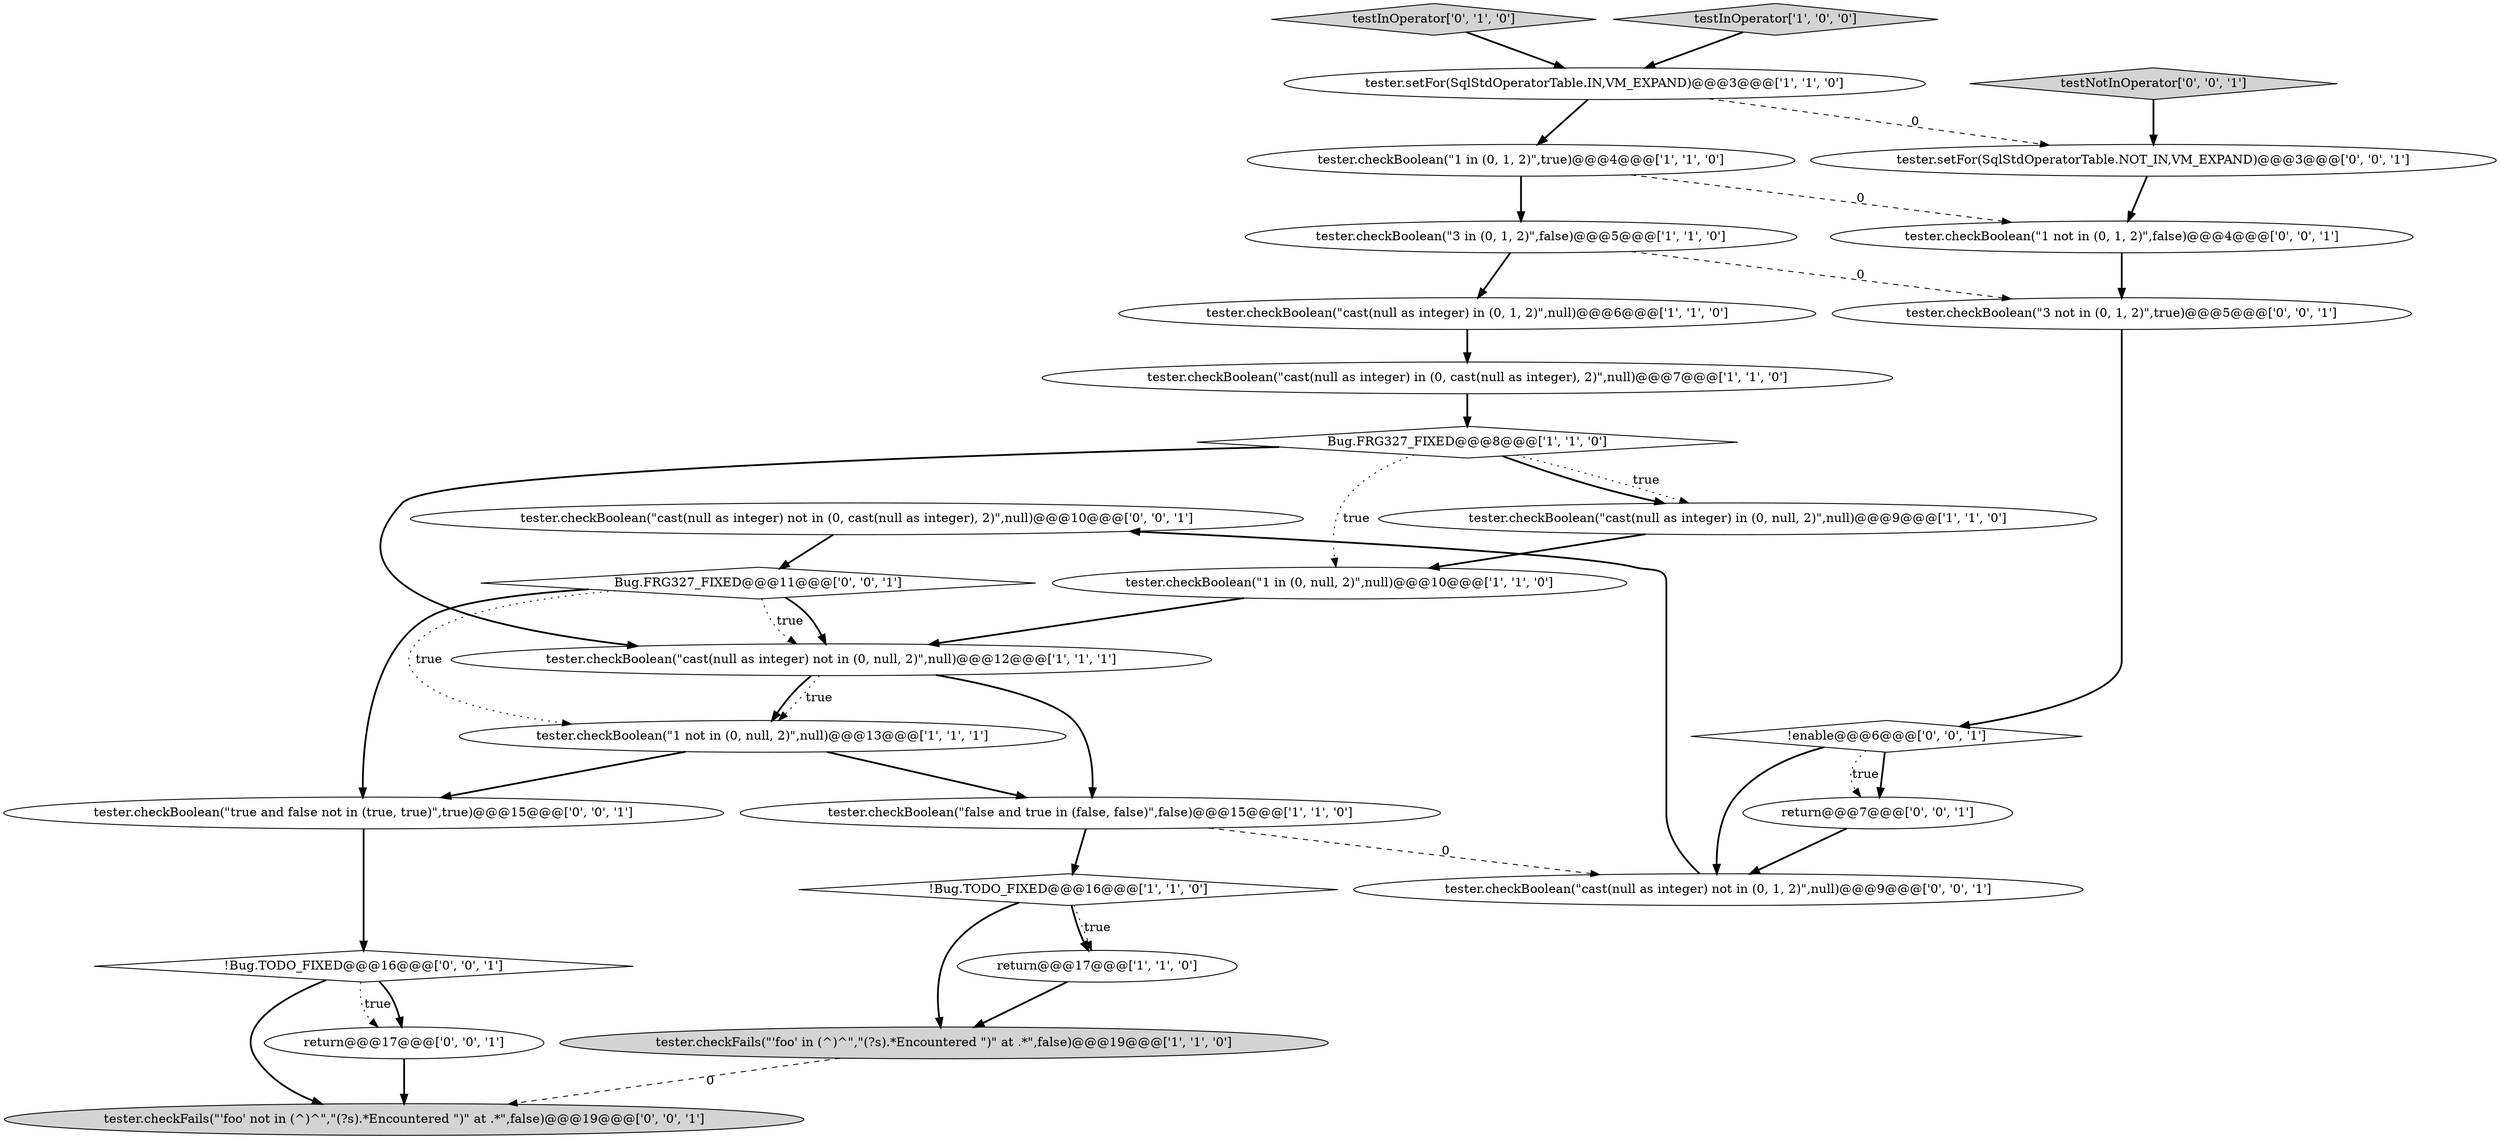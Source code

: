 digraph {
23 [style = filled, label = "tester.checkBoolean(\"cast(null as integer) not in (0, cast(null as integer), 2)\",null)@@@10@@@['0', '0', '1']", fillcolor = white, shape = ellipse image = "AAA0AAABBB3BBB"];
20 [style = filled, label = "return@@@7@@@['0', '0', '1']", fillcolor = white, shape = ellipse image = "AAA0AAABBB3BBB"];
7 [style = filled, label = "!Bug.TODO_FIXED@@@16@@@['1', '1', '0']", fillcolor = white, shape = diamond image = "AAA0AAABBB1BBB"];
22 [style = filled, label = "tester.checkBoolean(\"cast(null as integer) not in (0, 1, 2)\",null)@@@9@@@['0', '0', '1']", fillcolor = white, shape = ellipse image = "AAA0AAABBB3BBB"];
1 [style = filled, label = "tester.setFor(SqlStdOperatorTable.IN,VM_EXPAND)@@@3@@@['1', '1', '0']", fillcolor = white, shape = ellipse image = "AAA0AAABBB1BBB"];
21 [style = filled, label = "!enable@@@6@@@['0', '0', '1']", fillcolor = white, shape = diamond image = "AAA0AAABBB3BBB"];
15 [style = filled, label = "testInOperator['0', '1', '0']", fillcolor = lightgray, shape = diamond image = "AAA0AAABBB2BBB"];
28 [style = filled, label = "tester.checkBoolean(\"3 not in (0, 1, 2)\",true)@@@5@@@['0', '0', '1']", fillcolor = white, shape = ellipse image = "AAA0AAABBB3BBB"];
24 [style = filled, label = "tester.checkBoolean(\"1 not in (0, 1, 2)\",false)@@@4@@@['0', '0', '1']", fillcolor = white, shape = ellipse image = "AAA0AAABBB3BBB"];
17 [style = filled, label = "testNotInOperator['0', '0', '1']", fillcolor = lightgray, shape = diamond image = "AAA0AAABBB3BBB"];
18 [style = filled, label = "tester.checkFails(\"'foo' not in (^)^\",\"(?s).*Encountered \"\)\" at .*\",false)@@@19@@@['0', '0', '1']", fillcolor = lightgray, shape = ellipse image = "AAA0AAABBB3BBB"];
12 [style = filled, label = "tester.checkBoolean(\"3 in (0, 1, 2)\",false)@@@5@@@['1', '1', '0']", fillcolor = white, shape = ellipse image = "AAA0AAABBB1BBB"];
5 [style = filled, label = "tester.checkBoolean(\"1 not in (0, null, 2)\",null)@@@13@@@['1', '1', '1']", fillcolor = white, shape = ellipse image = "AAA0AAABBB1BBB"];
9 [style = filled, label = "Bug.FRG327_FIXED@@@8@@@['1', '1', '0']", fillcolor = white, shape = diamond image = "AAA0AAABBB1BBB"];
3 [style = filled, label = "tester.checkFails(\"'foo' in (^)^\",\"(?s).*Encountered \"\)\" at .*\",false)@@@19@@@['1', '1', '0']", fillcolor = lightgray, shape = ellipse image = "AAA0AAABBB1BBB"];
16 [style = filled, label = "tester.checkBoolean(\"true and false not in (true, true)\",true)@@@15@@@['0', '0', '1']", fillcolor = white, shape = ellipse image = "AAA0AAABBB3BBB"];
6 [style = filled, label = "tester.checkBoolean(\"false and true in (false, false)\",false)@@@15@@@['1', '1', '0']", fillcolor = white, shape = ellipse image = "AAA0AAABBB1BBB"];
11 [style = filled, label = "tester.checkBoolean(\"1 in (0, 1, 2)\",true)@@@4@@@['1', '1', '0']", fillcolor = white, shape = ellipse image = "AAA0AAABBB1BBB"];
27 [style = filled, label = "return@@@17@@@['0', '0', '1']", fillcolor = white, shape = ellipse image = "AAA0AAABBB3BBB"];
4 [style = filled, label = "testInOperator['1', '0', '0']", fillcolor = lightgray, shape = diamond image = "AAA0AAABBB1BBB"];
14 [style = filled, label = "return@@@17@@@['1', '1', '0']", fillcolor = white, shape = ellipse image = "AAA0AAABBB1BBB"];
19 [style = filled, label = "tester.setFor(SqlStdOperatorTable.NOT_IN,VM_EXPAND)@@@3@@@['0', '0', '1']", fillcolor = white, shape = ellipse image = "AAA0AAABBB3BBB"];
13 [style = filled, label = "tester.checkBoolean(\"cast(null as integer) in (0, 1, 2)\",null)@@@6@@@['1', '1', '0']", fillcolor = white, shape = ellipse image = "AAA0AAABBB1BBB"];
26 [style = filled, label = "!Bug.TODO_FIXED@@@16@@@['0', '0', '1']", fillcolor = white, shape = diamond image = "AAA0AAABBB3BBB"];
10 [style = filled, label = "tester.checkBoolean(\"cast(null as integer) in (0, cast(null as integer), 2)\",null)@@@7@@@['1', '1', '0']", fillcolor = white, shape = ellipse image = "AAA0AAABBB1BBB"];
2 [style = filled, label = "tester.checkBoolean(\"1 in (0, null, 2)\",null)@@@10@@@['1', '1', '0']", fillcolor = white, shape = ellipse image = "AAA0AAABBB1BBB"];
0 [style = filled, label = "tester.checkBoolean(\"cast(null as integer) not in (0, null, 2)\",null)@@@12@@@['1', '1', '1']", fillcolor = white, shape = ellipse image = "AAA0AAABBB1BBB"];
8 [style = filled, label = "tester.checkBoolean(\"cast(null as integer) in (0, null, 2)\",null)@@@9@@@['1', '1', '0']", fillcolor = white, shape = ellipse image = "AAA0AAABBB1BBB"];
25 [style = filled, label = "Bug.FRG327_FIXED@@@11@@@['0', '0', '1']", fillcolor = white, shape = diamond image = "AAA0AAABBB3BBB"];
25->0 [style = bold, label=""];
13->10 [style = bold, label=""];
14->3 [style = bold, label=""];
24->28 [style = bold, label=""];
23->25 [style = bold, label=""];
27->18 [style = bold, label=""];
0->5 [style = dotted, label="true"];
21->20 [style = dotted, label="true"];
9->0 [style = bold, label=""];
0->6 [style = bold, label=""];
26->27 [style = dotted, label="true"];
3->18 [style = dashed, label="0"];
1->19 [style = dashed, label="0"];
16->26 [style = bold, label=""];
25->0 [style = dotted, label="true"];
11->12 [style = bold, label=""];
9->8 [style = bold, label=""];
25->16 [style = bold, label=""];
22->23 [style = bold, label=""];
17->19 [style = bold, label=""];
6->22 [style = dashed, label="0"];
7->3 [style = bold, label=""];
1->11 [style = bold, label=""];
20->22 [style = bold, label=""];
19->24 [style = bold, label=""];
7->14 [style = bold, label=""];
9->8 [style = dotted, label="true"];
5->16 [style = bold, label=""];
12->13 [style = bold, label=""];
25->5 [style = dotted, label="true"];
26->27 [style = bold, label=""];
2->0 [style = bold, label=""];
28->21 [style = bold, label=""];
21->20 [style = bold, label=""];
5->6 [style = bold, label=""];
8->2 [style = bold, label=""];
21->22 [style = bold, label=""];
12->28 [style = dashed, label="0"];
9->2 [style = dotted, label="true"];
11->24 [style = dashed, label="0"];
10->9 [style = bold, label=""];
4->1 [style = bold, label=""];
6->7 [style = bold, label=""];
0->5 [style = bold, label=""];
26->18 [style = bold, label=""];
15->1 [style = bold, label=""];
7->14 [style = dotted, label="true"];
}
